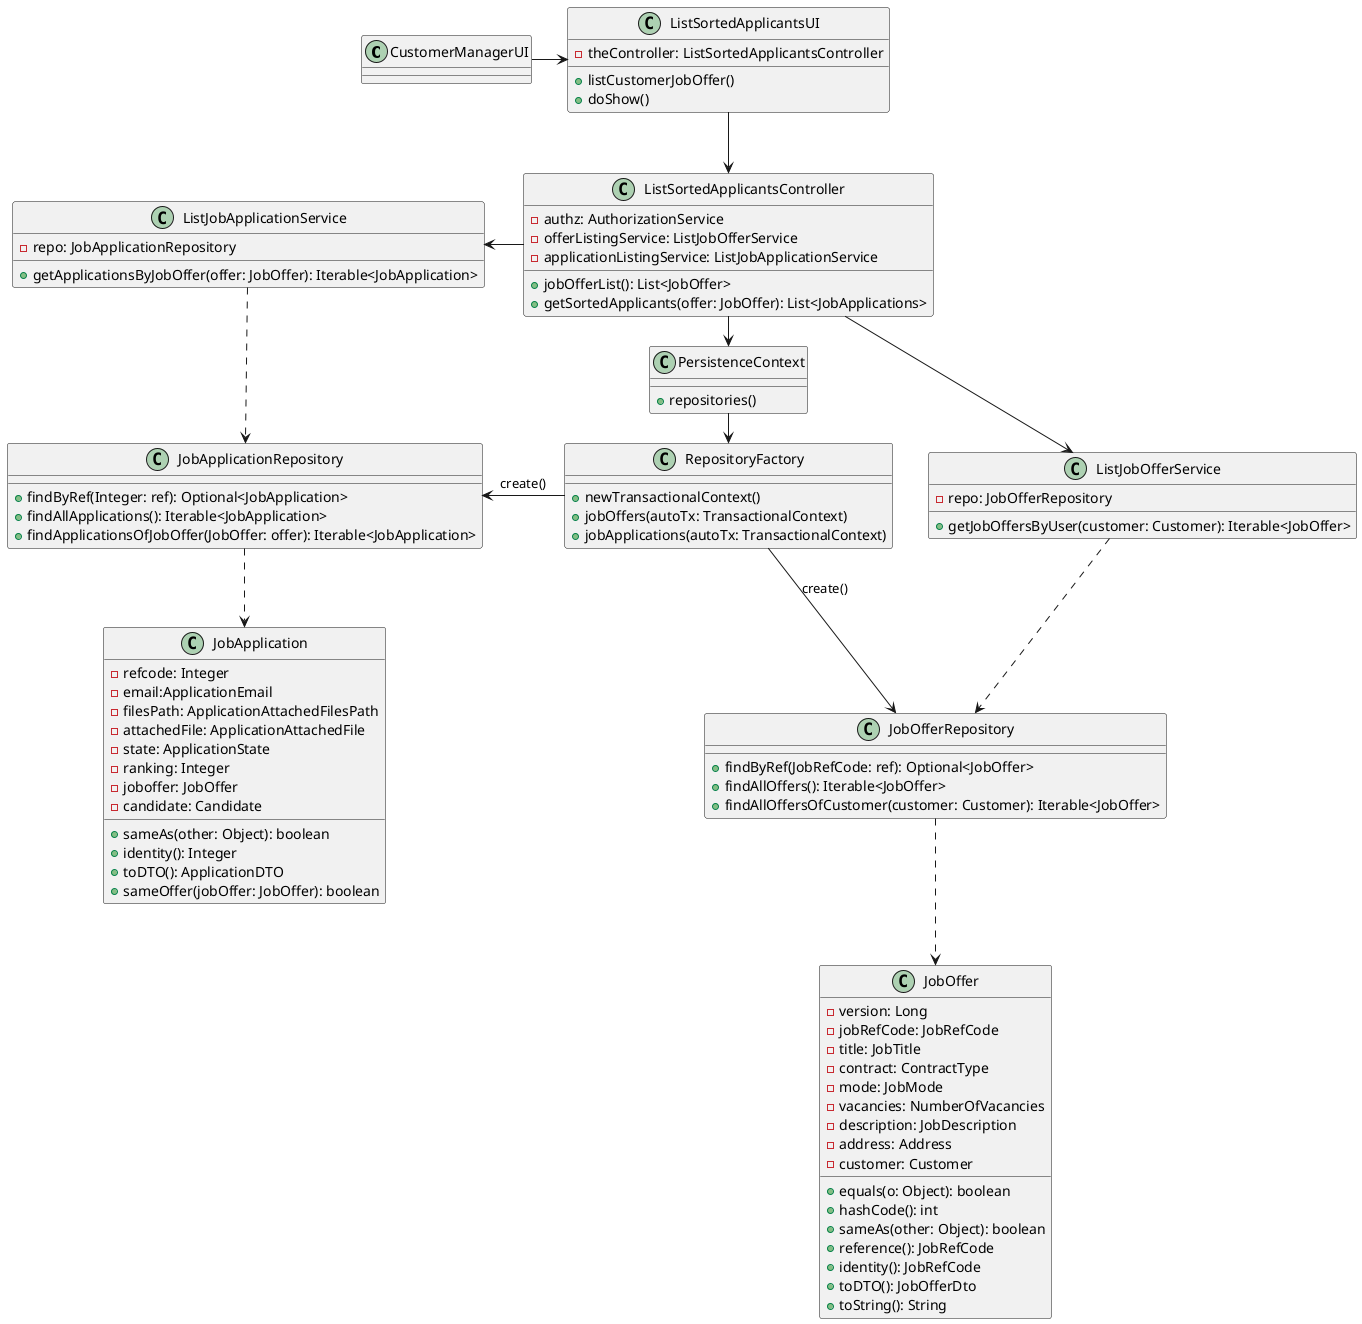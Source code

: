 @startuml
'https://plantuml.com/class-diagram

class CustomerManagerUI{
}

class ListSortedApplicantsUI{
    - theController: ListSortedApplicantsController
    + listCustomerJobOffer()
    + doShow()
}

class ListSortedApplicantsController{
    - authz: AuthorizationService
    - offerListingService: ListJobOfferService
    - applicationListingService: ListJobApplicationService
    + jobOfferList(): List<JobOffer>
    + getSortedApplicants(offer: JobOffer): List<JobApplications>
}

class ListJobApplicationService{
    - repo: JobApplicationRepository
    + getApplicationsByJobOffer(offer: JobOffer): Iterable<JobApplication>
}

class ListJobOfferService{
    - repo: JobOfferRepository
    + getJobOffersByUser(customer: Customer): Iterable<JobOffer>
}


class PersistenceContext{
    + repositories()
}

class RepositoryFactory{
    + newTransactionalContext()
    + jobOffers(autoTx: TransactionalContext)
    + jobApplications(autoTx: TransactionalContext)
}

class JobOfferRepository{
    + findByRef(JobRefCode: ref): Optional<JobOffer>
    + findAllOffers(): Iterable<JobOffer>
    + findAllOffersOfCustomer(customer: Customer): Iterable<JobOffer>
}

class JobOffer {
        - version: Long
        - jobRefCode: JobRefCode
        - title: JobTitle
        - contract: ContractType
        - mode: JobMode
        - vacancies: NumberOfVacancies
        - description: JobDescription
        - address: Address
        - customer: Customer
        + equals(o: Object): boolean
        + hashCode(): int
        + sameAs(other: Object): boolean
        + reference(): JobRefCode
        + identity(): JobRefCode
        + toDTO(): JobOfferDto
        + toString(): String
}

class JobApplicationRepository{
    + findByRef(Integer: ref): Optional<JobApplication>
    + findAllApplications(): Iterable<JobApplication>
    + findApplicationsOfJobOffer(JobOffer: offer): Iterable<JobApplication>
}

class JobApplication{
    - refcode: Integer
    - email:ApplicationEmail
    - filesPath: ApplicationAttachedFilesPath
    - attachedFile: ApplicationAttachedFile
    - state: ApplicationState
    - ranking: Integer
    - joboffer: JobOffer
    - candidate: Candidate
    + sameAs(other: Object): boolean
    + identity(): Integer
    + toDTO(): ApplicationDTO
    + sameOffer(jobOffer: JobOffer): boolean
}

CustomerManagerUI -right-> ListSortedApplicantsUI
ListSortedApplicantsUI -down-> ListSortedApplicantsController

ListSortedApplicantsController --> ListJobOfferService
ListSortedApplicantsController -left-> ListJobApplicationService
ListSortedApplicantsController -> PersistenceContext : repositories()

PersistenceContext -> RepositoryFactory : create()

RepositoryFactory -> JobOfferRepository : create()
RepositoryFactory -left> JobApplicationRepository : create()

ListJobOfferService .-> JobOfferRepository
JobOfferRepository .-> JobOffer
ListJobApplicationService .-> JobApplicationRepository
JobApplicationRepository .-> JobApplication
@enduml